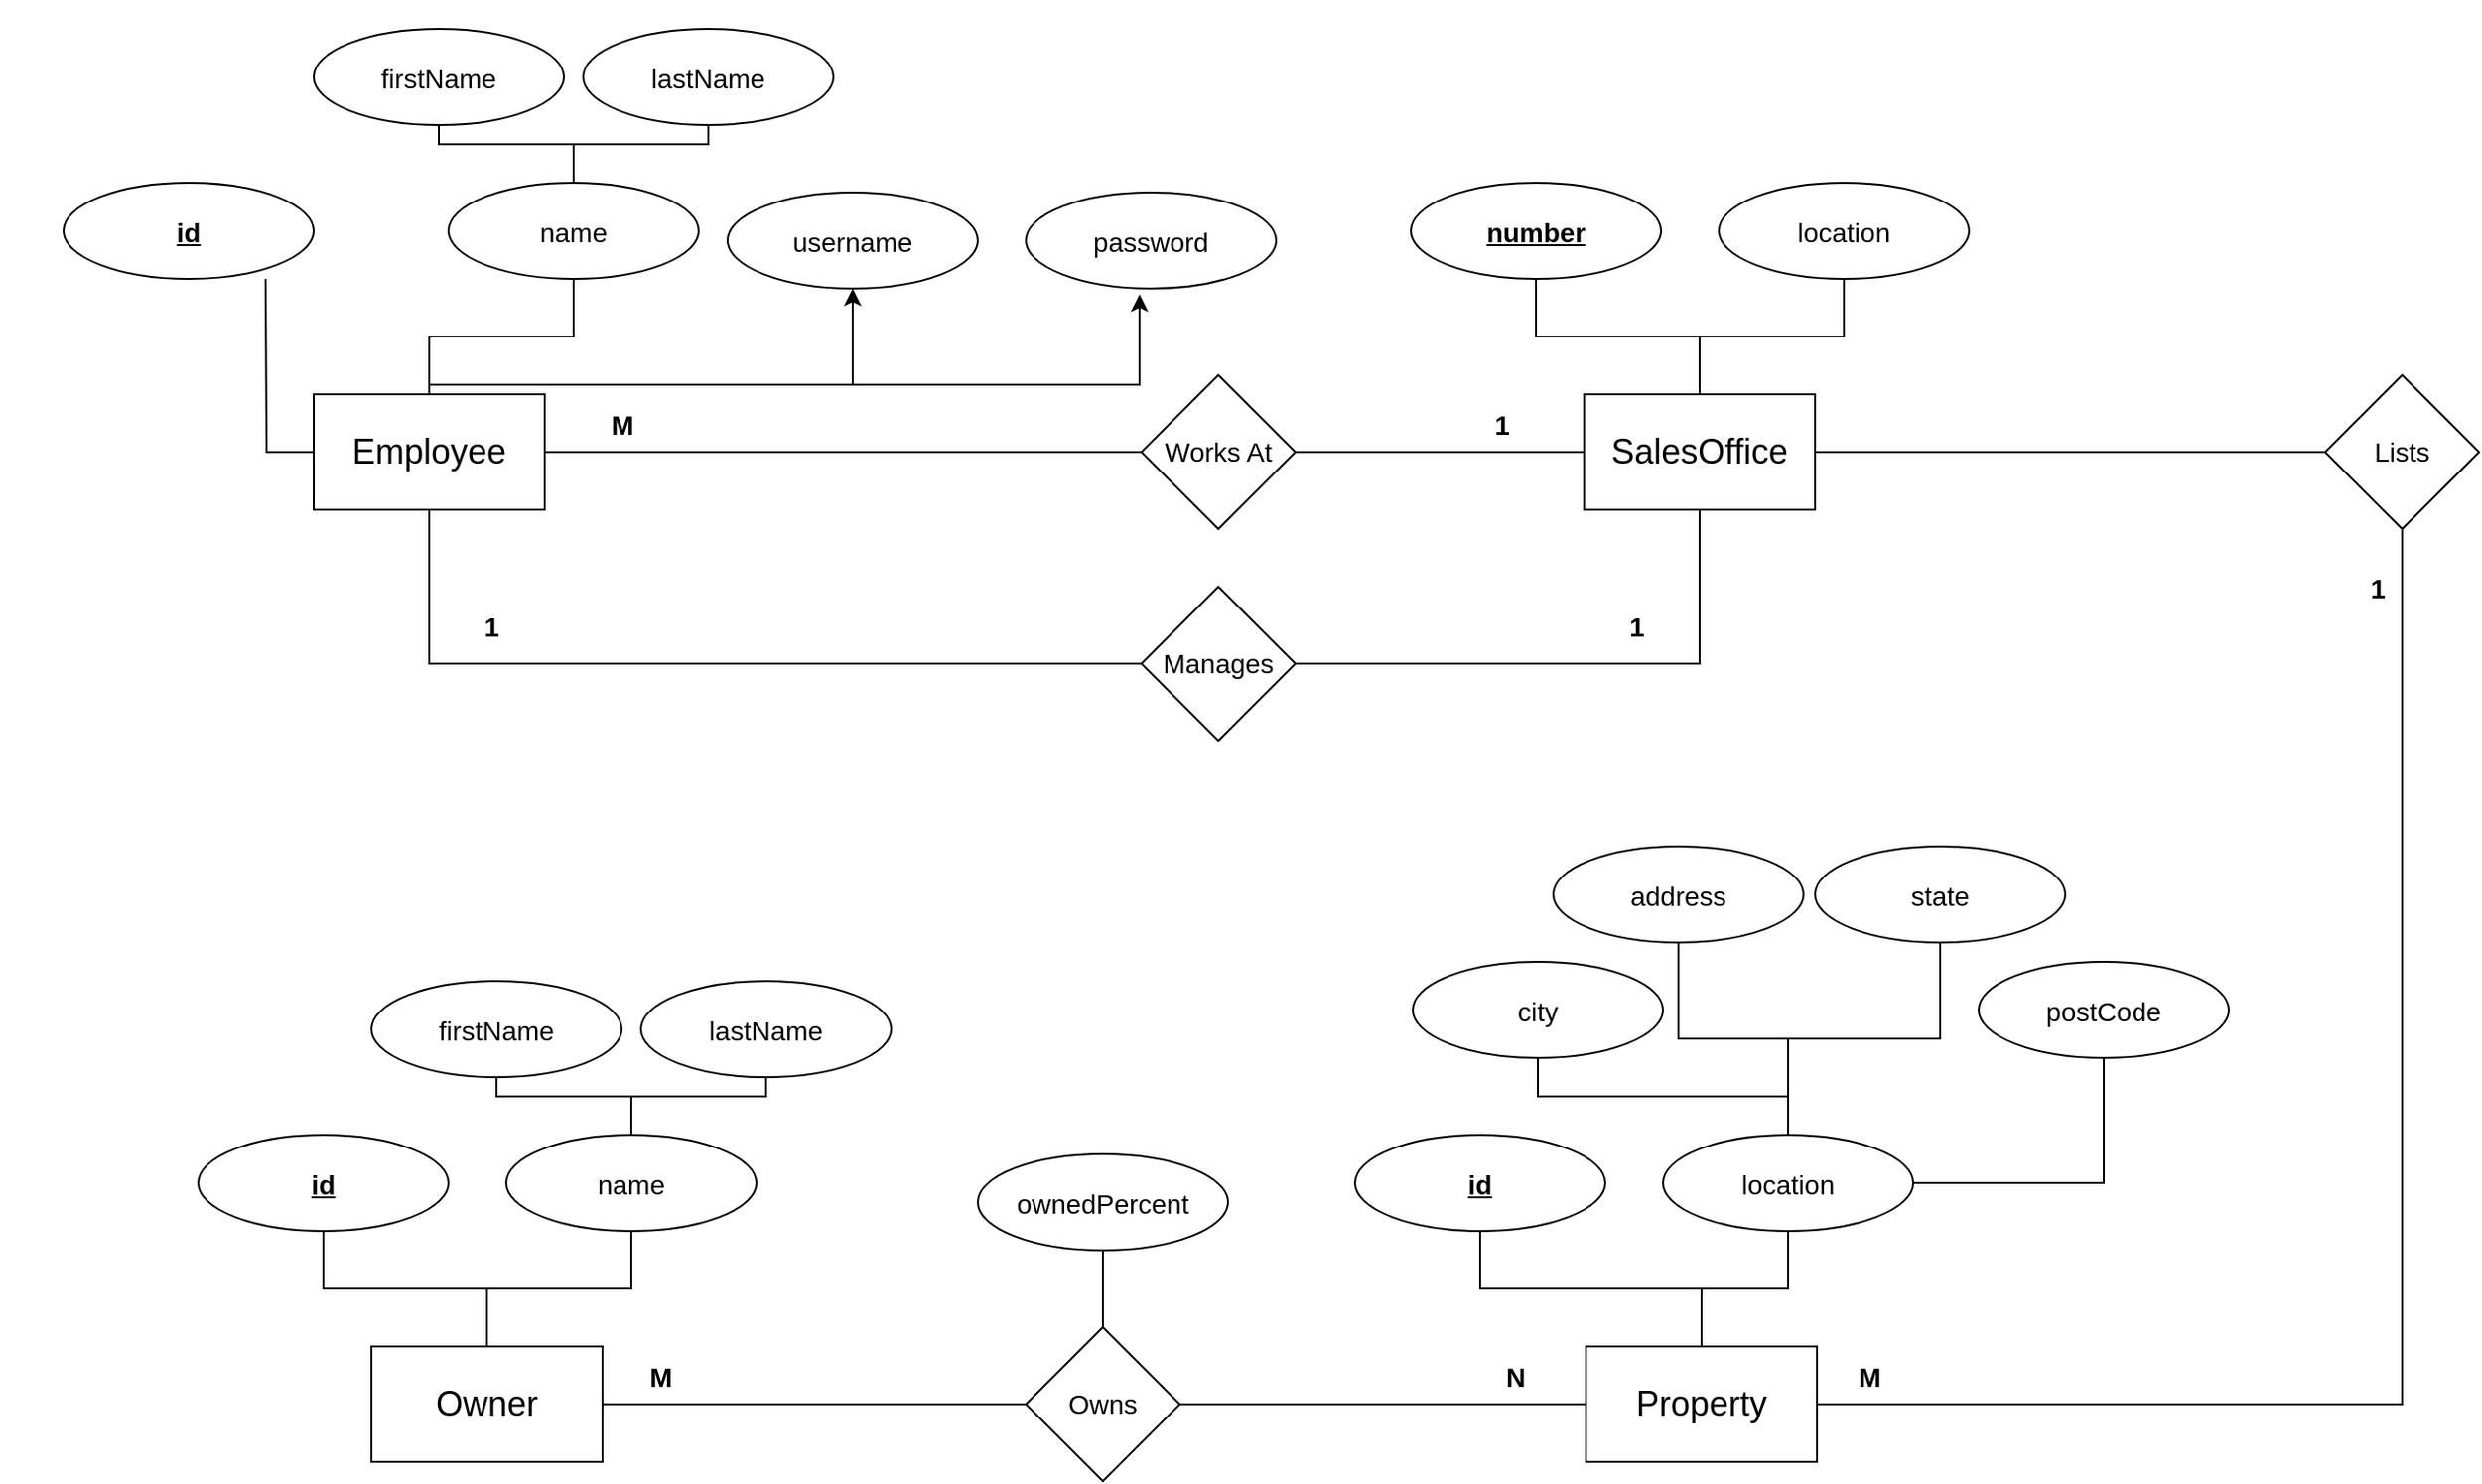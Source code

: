 <mxfile version="20.7.4" type="device" pages="2"><diagram id="XmBwQWCce0YQeB52u-5D" name="Erd"><mxGraphModel dx="1434" dy="768" grid="1" gridSize="10" guides="1" tooltips="1" connect="1" arrows="1" fold="1" page="1" pageScale="1" pageWidth="1400" pageHeight="850" math="0" shadow="0"><root><mxCell id="0"/><mxCell id="1" parent="0"/><mxCell id="RUV7GlXWnIp6dlJIqYUN-41" value="" style="group" parent="1" vertex="1" connectable="0"><mxGeometry x="773" y="460" width="475" height="320" as="geometry"/></mxCell><mxCell id="RUV7GlXWnIp6dlJIqYUN-19" value="&lt;font style=&quot;font-size: 18px;&quot;&gt;Property&lt;/font&gt;" style="rounded=0;whiteSpace=wrap;html=1;" parent="RUV7GlXWnIp6dlJIqYUN-41" vertex="1"><mxGeometry x="91" y="260" width="120" height="60" as="geometry"/></mxCell><mxCell id="RUV7GlXWnIp6dlJIqYUN-20" value="&lt;span style=&quot;font-size: 14px;&quot;&gt;location&lt;/span&gt;" style="ellipse;whiteSpace=wrap;html=1;fontSize=18;" parent="RUV7GlXWnIp6dlJIqYUN-41" vertex="1"><mxGeometry x="131" y="150" width="130" height="50" as="geometry"/></mxCell><mxCell id="RUV7GlXWnIp6dlJIqYUN-18" style="edgeStyle=orthogonalEdgeStyle;rounded=0;orthogonalLoop=1;jettySize=auto;html=1;entryX=0.5;entryY=1;entryDx=0;entryDy=0;strokeColor=default;fontSize=14;endArrow=none;endFill=0;" parent="RUV7GlXWnIp6dlJIqYUN-41" source="RUV7GlXWnIp6dlJIqYUN-19" target="RUV7GlXWnIp6dlJIqYUN-20" edge="1"><mxGeometry relative="1" as="geometry"/></mxCell><mxCell id="RUV7GlXWnIp6dlJIqYUN-21" value="&lt;font style=&quot;font-size: 14px;&quot;&gt;&lt;b&gt;&lt;u&gt;id&lt;/u&gt;&lt;/b&gt;&lt;/font&gt;" style="ellipse;whiteSpace=wrap;html=1;fontSize=18;" parent="RUV7GlXWnIp6dlJIqYUN-41" vertex="1"><mxGeometry x="-29" y="150" width="130" height="50" as="geometry"/></mxCell><mxCell id="RUV7GlXWnIp6dlJIqYUN-17" style="edgeStyle=orthogonalEdgeStyle;rounded=0;orthogonalLoop=1;jettySize=auto;html=1;entryX=0.5;entryY=1;entryDx=0;entryDy=0;fontSize=14;strokeColor=default;endArrow=none;endFill=0;" parent="RUV7GlXWnIp6dlJIqYUN-41" source="RUV7GlXWnIp6dlJIqYUN-19" target="RUV7GlXWnIp6dlJIqYUN-21" edge="1"><mxGeometry relative="1" as="geometry"/></mxCell><mxCell id="RUV7GlXWnIp6dlJIqYUN-22" value="&lt;span style=&quot;font-size: 14px;&quot;&gt;state&lt;/span&gt;" style="ellipse;whiteSpace=wrap;html=1;fontSize=18;" parent="RUV7GlXWnIp6dlJIqYUN-41" vertex="1"><mxGeometry x="210" width="130" height="50" as="geometry"/></mxCell><mxCell id="RUV7GlXWnIp6dlJIqYUN-26" style="edgeStyle=orthogonalEdgeStyle;rounded=0;orthogonalLoop=1;jettySize=auto;html=1;entryX=0.5;entryY=1;entryDx=0;entryDy=0;strokeColor=default;fontSize=14;endArrow=none;endFill=0;" parent="RUV7GlXWnIp6dlJIqYUN-41" source="RUV7GlXWnIp6dlJIqYUN-20" target="RUV7GlXWnIp6dlJIqYUN-22" edge="1"><mxGeometry relative="1" as="geometry"/></mxCell><mxCell id="RUV7GlXWnIp6dlJIqYUN-23" value="&lt;span style=&quot;font-size: 14px;&quot;&gt;city&lt;/span&gt;" style="ellipse;whiteSpace=wrap;html=1;fontSize=18;" parent="RUV7GlXWnIp6dlJIqYUN-41" vertex="1"><mxGeometry x="1" y="60" width="130" height="50" as="geometry"/></mxCell><mxCell id="RUV7GlXWnIp6dlJIqYUN-27" style="edgeStyle=orthogonalEdgeStyle;rounded=0;orthogonalLoop=1;jettySize=auto;html=1;entryX=0.5;entryY=1;entryDx=0;entryDy=0;strokeColor=default;fontSize=14;endArrow=none;endFill=0;" parent="RUV7GlXWnIp6dlJIqYUN-41" source="RUV7GlXWnIp6dlJIqYUN-20" target="RUV7GlXWnIp6dlJIqYUN-23" edge="1"><mxGeometry relative="1" as="geometry"/></mxCell><mxCell id="RUV7GlXWnIp6dlJIqYUN-24" value="&lt;span style=&quot;font-size: 14px;&quot;&gt;address&lt;/span&gt;" style="ellipse;whiteSpace=wrap;html=1;fontSize=18;" parent="RUV7GlXWnIp6dlJIqYUN-41" vertex="1"><mxGeometry x="74" width="130" height="50" as="geometry"/></mxCell><mxCell id="RUV7GlXWnIp6dlJIqYUN-25" style="edgeStyle=orthogonalEdgeStyle;rounded=0;orthogonalLoop=1;jettySize=auto;html=1;entryX=0.5;entryY=1;entryDx=0;entryDy=0;strokeColor=default;fontSize=14;endArrow=none;endFill=0;" parent="RUV7GlXWnIp6dlJIqYUN-41" source="RUV7GlXWnIp6dlJIqYUN-20" target="RUV7GlXWnIp6dlJIqYUN-24" edge="1"><mxGeometry relative="1" as="geometry"/></mxCell><mxCell id="RUV7GlXWnIp6dlJIqYUN-28" value="&lt;span style=&quot;font-size: 14px;&quot;&gt;postCode&lt;/span&gt;" style="ellipse;whiteSpace=wrap;html=1;fontSize=18;" parent="RUV7GlXWnIp6dlJIqYUN-41" vertex="1"><mxGeometry x="295" y="60" width="130" height="50" as="geometry"/></mxCell><mxCell id="RUV7GlXWnIp6dlJIqYUN-31" style="edgeStyle=orthogonalEdgeStyle;rounded=0;orthogonalLoop=1;jettySize=auto;html=1;entryX=0.5;entryY=1;entryDx=0;entryDy=0;strokeColor=default;fontSize=14;endArrow=none;endFill=0;" parent="RUV7GlXWnIp6dlJIqYUN-41" source="RUV7GlXWnIp6dlJIqYUN-20" target="RUV7GlXWnIp6dlJIqYUN-28" edge="1"><mxGeometry relative="1" as="geometry"/></mxCell><mxCell id="RUV7GlXWnIp6dlJIqYUN-74" value="&lt;b&gt;&lt;font style=&quot;font-size: 14px;&quot;&gt;N&lt;/font&gt;&lt;/b&gt;" style="text;html=1;align=center;verticalAlign=middle;resizable=0;points=[];autosize=1;strokeColor=none;fillColor=none;fontSize=16;" parent="RUV7GlXWnIp6dlJIqYUN-41" vertex="1"><mxGeometry x="39" y="260" width="30" height="30" as="geometry"/></mxCell><mxCell id="RUV7GlXWnIp6dlJIqYUN-77" value="&lt;span style=&quot;font-size: 14px;&quot;&gt;&lt;b&gt;M&lt;/b&gt;&lt;/span&gt;" style="text;html=1;align=center;verticalAlign=middle;resizable=0;points=[];autosize=1;strokeColor=none;fillColor=none;fontSize=16;" parent="RUV7GlXWnIp6dlJIqYUN-41" vertex="1"><mxGeometry x="217.5" y="260" width="40" height="30" as="geometry"/></mxCell><mxCell id="RUV7GlXWnIp6dlJIqYUN-42" value="" style="group" parent="1" vertex="1" connectable="0"><mxGeometry x="143" y="530" width="360" height="250" as="geometry"/></mxCell><mxCell id="RUV7GlXWnIp6dlJIqYUN-34" value="&lt;font style=&quot;font-size: 18px;&quot;&gt;Owner&lt;/font&gt;" style="rounded=0;whiteSpace=wrap;html=1;" parent="RUV7GlXWnIp6dlJIqYUN-42" vertex="1"><mxGeometry x="90" y="190" width="120" height="60" as="geometry"/></mxCell><mxCell id="RUV7GlXWnIp6dlJIqYUN-37" value="&lt;span style=&quot;font-size: 14px;&quot;&gt;name&lt;/span&gt;" style="ellipse;whiteSpace=wrap;html=1;fontSize=18;" parent="RUV7GlXWnIp6dlJIqYUN-42" vertex="1"><mxGeometry x="160" y="80" width="130" height="50" as="geometry"/></mxCell><mxCell id="RUV7GlXWnIp6dlJIqYUN-33" style="edgeStyle=orthogonalEdgeStyle;rounded=0;orthogonalLoop=1;jettySize=auto;html=1;entryX=0.5;entryY=1;entryDx=0;entryDy=0;strokeColor=default;fontSize=14;endArrow=none;endFill=0;" parent="RUV7GlXWnIp6dlJIqYUN-42" source="RUV7GlXWnIp6dlJIqYUN-34" target="RUV7GlXWnIp6dlJIqYUN-37" edge="1"><mxGeometry relative="1" as="geometry"/></mxCell><mxCell id="RUV7GlXWnIp6dlJIqYUN-38" value="&lt;span style=&quot;font-size: 14px;&quot;&gt;&lt;b&gt;&lt;u&gt;id&lt;/u&gt;&lt;/b&gt;&lt;/span&gt;" style="ellipse;whiteSpace=wrap;html=1;fontSize=18;" parent="RUV7GlXWnIp6dlJIqYUN-42" vertex="1"><mxGeometry y="80" width="130" height="50" as="geometry"/></mxCell><mxCell id="RUV7GlXWnIp6dlJIqYUN-32" style="edgeStyle=orthogonalEdgeStyle;rounded=0;orthogonalLoop=1;jettySize=auto;html=1;entryX=0.5;entryY=1;entryDx=0;entryDy=0;fontSize=14;strokeColor=default;endArrow=none;endFill=0;" parent="RUV7GlXWnIp6dlJIqYUN-42" source="RUV7GlXWnIp6dlJIqYUN-34" target="RUV7GlXWnIp6dlJIqYUN-38" edge="1"><mxGeometry relative="1" as="geometry"/></mxCell><mxCell id="RUV7GlXWnIp6dlJIqYUN-39" value="&lt;span style=&quot;font-size: 14px;&quot;&gt;lastName&lt;/span&gt;" style="ellipse;whiteSpace=wrap;html=1;fontSize=18;" parent="RUV7GlXWnIp6dlJIqYUN-42" vertex="1"><mxGeometry x="230" width="130" height="50" as="geometry"/></mxCell><mxCell id="RUV7GlXWnIp6dlJIqYUN-35" style="edgeStyle=orthogonalEdgeStyle;rounded=0;orthogonalLoop=1;jettySize=auto;html=1;entryX=0.5;entryY=1;entryDx=0;entryDy=0;strokeColor=default;fontSize=14;endArrow=none;endFill=0;" parent="RUV7GlXWnIp6dlJIqYUN-42" source="RUV7GlXWnIp6dlJIqYUN-37" target="RUV7GlXWnIp6dlJIqYUN-39" edge="1"><mxGeometry relative="1" as="geometry"/></mxCell><mxCell id="RUV7GlXWnIp6dlJIqYUN-40" value="&lt;span style=&quot;font-size: 14px;&quot;&gt;firstName&lt;/span&gt;" style="ellipse;whiteSpace=wrap;html=1;fontSize=18;" parent="RUV7GlXWnIp6dlJIqYUN-42" vertex="1"><mxGeometry x="90" width="130" height="50" as="geometry"/></mxCell><mxCell id="RUV7GlXWnIp6dlJIqYUN-36" style="edgeStyle=orthogonalEdgeStyle;rounded=0;orthogonalLoop=1;jettySize=auto;html=1;entryX=0.5;entryY=1;entryDx=0;entryDy=0;strokeColor=default;fontSize=14;endArrow=none;endFill=0;" parent="RUV7GlXWnIp6dlJIqYUN-42" source="RUV7GlXWnIp6dlJIqYUN-37" target="RUV7GlXWnIp6dlJIqYUN-40" edge="1"><mxGeometry relative="1" as="geometry"/></mxCell><mxCell id="RUV7GlXWnIp6dlJIqYUN-73" value="&lt;b&gt;&lt;font style=&quot;font-size: 14px;&quot;&gt;M&lt;/font&gt;&lt;/b&gt;" style="text;html=1;align=center;verticalAlign=middle;resizable=0;points=[];autosize=1;strokeColor=none;fillColor=none;fontSize=16;" parent="RUV7GlXWnIp6dlJIqYUN-42" vertex="1"><mxGeometry x="220" y="190" width="40" height="30" as="geometry"/></mxCell><mxCell id="RUV7GlXWnIp6dlJIqYUN-43" value="" style="group" parent="1" vertex="1" connectable="0"><mxGeometry x="40" y="20" width="360" height="250" as="geometry"/></mxCell><mxCell id="RUV7GlXWnIp6dlJIqYUN-10" value="&lt;font style=&quot;font-size: 18px;&quot;&gt;Employee&lt;/font&gt;" style="rounded=0;whiteSpace=wrap;html=1;" parent="RUV7GlXWnIp6dlJIqYUN-43" vertex="1"><mxGeometry x="163" y="205" width="120" height="60" as="geometry"/></mxCell><mxCell id="RUV7GlXWnIp6dlJIqYUN-11" value="&lt;span style=&quot;font-size: 14px;&quot;&gt;name&lt;/span&gt;" style="ellipse;whiteSpace=wrap;html=1;fontSize=18;" parent="RUV7GlXWnIp6dlJIqYUN-43" vertex="1"><mxGeometry x="233" y="95" width="130" height="50" as="geometry"/></mxCell><mxCell id="RUV7GlXWnIp6dlJIqYUN-9" style="edgeStyle=orthogonalEdgeStyle;rounded=0;orthogonalLoop=1;jettySize=auto;html=1;entryX=0.5;entryY=1;entryDx=0;entryDy=0;strokeColor=default;fontSize=14;endArrow=none;endFill=0;" parent="RUV7GlXWnIp6dlJIqYUN-43" source="RUV7GlXWnIp6dlJIqYUN-10" target="RUV7GlXWnIp6dlJIqYUN-11" edge="1"><mxGeometry relative="1" as="geometry"/></mxCell><mxCell id="RUV7GlXWnIp6dlJIqYUN-12" value="&lt;span style=&quot;font-size: 14px;&quot;&gt;&lt;b&gt;&lt;u&gt;id&lt;/u&gt;&lt;/b&gt;&lt;/span&gt;" style="ellipse;whiteSpace=wrap;html=1;fontSize=18;" parent="RUV7GlXWnIp6dlJIqYUN-43" vertex="1"><mxGeometry x="33" y="95" width="130" height="50" as="geometry"/></mxCell><mxCell id="RUV7GlXWnIp6dlJIqYUN-8" style="edgeStyle=orthogonalEdgeStyle;rounded=0;orthogonalLoop=1;jettySize=auto;html=1;entryX=0.5;entryY=1;entryDx=0;entryDy=0;fontSize=14;strokeColor=default;endArrow=none;endFill=0;" parent="RUV7GlXWnIp6dlJIqYUN-43" source="RUV7GlXWnIp6dlJIqYUN-10" edge="1"><mxGeometry relative="1" as="geometry"><mxPoint x="138" y="145" as="targetPoint"/></mxGeometry></mxCell><mxCell id="RUV7GlXWnIp6dlJIqYUN-13" value="&lt;span style=&quot;font-size: 14px;&quot;&gt;lastName&lt;/span&gt;" style="ellipse;whiteSpace=wrap;html=1;fontSize=18;" parent="RUV7GlXWnIp6dlJIqYUN-43" vertex="1"><mxGeometry x="303" y="15" width="130" height="50" as="geometry"/></mxCell><mxCell id="RUV7GlXWnIp6dlJIqYUN-15" style="edgeStyle=orthogonalEdgeStyle;rounded=0;orthogonalLoop=1;jettySize=auto;html=1;entryX=0.5;entryY=1;entryDx=0;entryDy=0;strokeColor=default;fontSize=14;endArrow=none;endFill=0;" parent="RUV7GlXWnIp6dlJIqYUN-43" source="RUV7GlXWnIp6dlJIqYUN-11" target="RUV7GlXWnIp6dlJIqYUN-13" edge="1"><mxGeometry relative="1" as="geometry"/></mxCell><mxCell id="RUV7GlXWnIp6dlJIqYUN-14" value="&lt;span style=&quot;font-size: 14px;&quot;&gt;firstName&lt;/span&gt;" style="ellipse;whiteSpace=wrap;html=1;fontSize=18;" parent="RUV7GlXWnIp6dlJIqYUN-43" vertex="1"><mxGeometry x="163" y="15" width="130" height="50" as="geometry"/></mxCell><mxCell id="RUV7GlXWnIp6dlJIqYUN-16" style="edgeStyle=orthogonalEdgeStyle;rounded=0;orthogonalLoop=1;jettySize=auto;html=1;entryX=0.5;entryY=1;entryDx=0;entryDy=0;strokeColor=default;fontSize=14;endArrow=none;endFill=0;" parent="RUV7GlXWnIp6dlJIqYUN-43" source="RUV7GlXWnIp6dlJIqYUN-11" target="RUV7GlXWnIp6dlJIqYUN-14" edge="1"><mxGeometry relative="1" as="geometry"/></mxCell><mxCell id="RUV7GlXWnIp6dlJIqYUN-69" value="&lt;b&gt;&lt;font style=&quot;font-size: 14px;&quot;&gt;M&lt;/font&gt;&lt;/b&gt;" style="text;html=1;align=center;verticalAlign=middle;resizable=0;points=[];autosize=1;strokeColor=none;fillColor=none;fontSize=16;" parent="RUV7GlXWnIp6dlJIqYUN-43" vertex="1"><mxGeometry x="303" y="205" width="40" height="30" as="geometry"/></mxCell><mxCell id="RUV7GlXWnIp6dlJIqYUN-44" value="" style="group" parent="1" vertex="1" connectable="0"><mxGeometry x="773" y="115" width="290" height="170" as="geometry"/></mxCell><mxCell id="RUV7GlXWnIp6dlJIqYUN-2" value="&lt;font style=&quot;font-size: 18px;&quot;&gt;SalesOffice&lt;/font&gt;" style="rounded=0;whiteSpace=wrap;html=1;" parent="RUV7GlXWnIp6dlJIqYUN-44" vertex="1"><mxGeometry x="90" y="110" width="120" height="60" as="geometry"/></mxCell><mxCell id="RUV7GlXWnIp6dlJIqYUN-3" value="&lt;span style=&quot;font-size: 14px;&quot;&gt;location&lt;/span&gt;" style="ellipse;whiteSpace=wrap;html=1;fontSize=18;" parent="RUV7GlXWnIp6dlJIqYUN-44" vertex="1"><mxGeometry x="160" width="130" height="50" as="geometry"/></mxCell><mxCell id="RUV7GlXWnIp6dlJIqYUN-7" style="edgeStyle=orthogonalEdgeStyle;rounded=0;orthogonalLoop=1;jettySize=auto;html=1;entryX=0.5;entryY=1;entryDx=0;entryDy=0;strokeColor=default;fontSize=14;endArrow=none;endFill=0;" parent="RUV7GlXWnIp6dlJIqYUN-44" source="RUV7GlXWnIp6dlJIqYUN-2" target="RUV7GlXWnIp6dlJIqYUN-3" edge="1"><mxGeometry relative="1" as="geometry"/></mxCell><mxCell id="RUV7GlXWnIp6dlJIqYUN-4" value="&lt;font style=&quot;font-size: 14px;&quot;&gt;&lt;b&gt;&lt;u&gt;number&lt;/u&gt;&lt;/b&gt;&lt;/font&gt;" style="ellipse;whiteSpace=wrap;html=1;fontSize=18;" parent="RUV7GlXWnIp6dlJIqYUN-44" vertex="1"><mxGeometry width="130" height="50" as="geometry"/></mxCell><mxCell id="RUV7GlXWnIp6dlJIqYUN-6" style="edgeStyle=orthogonalEdgeStyle;rounded=0;orthogonalLoop=1;jettySize=auto;html=1;entryX=0.5;entryY=1;entryDx=0;entryDy=0;fontSize=14;strokeColor=default;endArrow=none;endFill=0;" parent="RUV7GlXWnIp6dlJIqYUN-44" source="RUV7GlXWnIp6dlJIqYUN-2" target="RUV7GlXWnIp6dlJIqYUN-4" edge="1"><mxGeometry relative="1" as="geometry"/></mxCell><mxCell id="RUV7GlXWnIp6dlJIqYUN-70" value="&lt;b&gt;&lt;font style=&quot;font-size: 14px;&quot;&gt;1&lt;/font&gt;&lt;/b&gt;" style="text;html=1;align=center;verticalAlign=middle;resizable=0;points=[];autosize=1;strokeColor=none;fillColor=none;fontSize=16;" parent="RUV7GlXWnIp6dlJIqYUN-44" vertex="1"><mxGeometry x="32" y="110" width="30" height="30" as="geometry"/></mxCell><mxCell id="RUV7GlXWnIp6dlJIqYUN-47" style="edgeStyle=orthogonalEdgeStyle;rounded=0;orthogonalLoop=1;jettySize=auto;html=1;strokeColor=default;fontSize=14;endArrow=none;endFill=0;" parent="1" source="RUV7GlXWnIp6dlJIqYUN-46" target="RUV7GlXWnIp6dlJIqYUN-10" edge="1"><mxGeometry relative="1" as="geometry"/></mxCell><mxCell id="RUV7GlXWnIp6dlJIqYUN-49" style="edgeStyle=orthogonalEdgeStyle;rounded=0;orthogonalLoop=1;jettySize=auto;html=1;entryX=0;entryY=0.5;entryDx=0;entryDy=0;strokeColor=default;fontSize=14;endArrow=none;endFill=0;" parent="1" source="RUV7GlXWnIp6dlJIqYUN-46" target="RUV7GlXWnIp6dlJIqYUN-2" edge="1"><mxGeometry relative="1" as="geometry"/></mxCell><mxCell id="RUV7GlXWnIp6dlJIqYUN-46" value="Works At" style="rhombus;whiteSpace=wrap;html=1;fontSize=14;" parent="1" vertex="1"><mxGeometry x="633" y="215" width="80" height="80" as="geometry"/></mxCell><mxCell id="RUV7GlXWnIp6dlJIqYUN-51" style="edgeStyle=orthogonalEdgeStyle;rounded=0;orthogonalLoop=1;jettySize=auto;html=1;entryX=0.5;entryY=1;entryDx=0;entryDy=0;strokeColor=default;fontSize=14;endArrow=none;endFill=0;" parent="1" source="RUV7GlXWnIp6dlJIqYUN-50" target="RUV7GlXWnIp6dlJIqYUN-2" edge="1"><mxGeometry relative="1" as="geometry"/></mxCell><mxCell id="RUV7GlXWnIp6dlJIqYUN-52" style="edgeStyle=orthogonalEdgeStyle;rounded=0;orthogonalLoop=1;jettySize=auto;html=1;exitX=0;exitY=0.5;exitDx=0;exitDy=0;entryX=0.5;entryY=1;entryDx=0;entryDy=0;strokeColor=default;fontSize=14;endArrow=none;endFill=0;" parent="1" source="RUV7GlXWnIp6dlJIqYUN-50" target="RUV7GlXWnIp6dlJIqYUN-10" edge="1"><mxGeometry relative="1" as="geometry"/></mxCell><mxCell id="RUV7GlXWnIp6dlJIqYUN-50" value="Manages" style="rhombus;whiteSpace=wrap;html=1;fontSize=14;" parent="1" vertex="1"><mxGeometry x="633" y="325" width="80" height="80" as="geometry"/></mxCell><mxCell id="RUV7GlXWnIp6dlJIqYUN-54" style="edgeStyle=orthogonalEdgeStyle;rounded=0;orthogonalLoop=1;jettySize=auto;html=1;entryX=1;entryY=0.5;entryDx=0;entryDy=0;strokeColor=default;fontSize=14;endArrow=none;endFill=0;" parent="1" source="RUV7GlXWnIp6dlJIqYUN-53" target="RUV7GlXWnIp6dlJIqYUN-34" edge="1"><mxGeometry relative="1" as="geometry"/></mxCell><mxCell id="RUV7GlXWnIp6dlJIqYUN-55" style="edgeStyle=orthogonalEdgeStyle;rounded=0;orthogonalLoop=1;jettySize=auto;html=1;strokeColor=default;fontSize=14;endArrow=none;endFill=0;" parent="1" source="RUV7GlXWnIp6dlJIqYUN-53" target="RUV7GlXWnIp6dlJIqYUN-19" edge="1"><mxGeometry relative="1" as="geometry"/></mxCell><mxCell id="RUV7GlXWnIp6dlJIqYUN-57" style="edgeStyle=orthogonalEdgeStyle;rounded=0;orthogonalLoop=1;jettySize=auto;html=1;entryX=0.5;entryY=1;entryDx=0;entryDy=0;strokeColor=default;fontSize=14;endArrow=none;endFill=0;" parent="1" source="RUV7GlXWnIp6dlJIqYUN-53" target="RUV7GlXWnIp6dlJIqYUN-56" edge="1"><mxGeometry relative="1" as="geometry"/></mxCell><mxCell id="RUV7GlXWnIp6dlJIqYUN-53" value="Owns" style="rhombus;whiteSpace=wrap;html=1;fontSize=14;" parent="1" vertex="1"><mxGeometry x="573" y="710" width="80" height="80" as="geometry"/></mxCell><mxCell id="RUV7GlXWnIp6dlJIqYUN-56" value="&lt;span style=&quot;font-size: 14px;&quot;&gt;ownedPercent&lt;/span&gt;" style="ellipse;whiteSpace=wrap;html=1;fontSize=18;" parent="1" vertex="1"><mxGeometry x="548" y="620" width="130" height="50" as="geometry"/></mxCell><mxCell id="RUV7GlXWnIp6dlJIqYUN-59" style="edgeStyle=orthogonalEdgeStyle;rounded=0;orthogonalLoop=1;jettySize=auto;html=1;strokeColor=default;fontSize=14;endArrow=none;endFill=0;" parent="1" source="RUV7GlXWnIp6dlJIqYUN-58" target="RUV7GlXWnIp6dlJIqYUN-2" edge="1"><mxGeometry relative="1" as="geometry"/></mxCell><mxCell id="RUV7GlXWnIp6dlJIqYUN-68" style="edgeStyle=orthogonalEdgeStyle;rounded=0;orthogonalLoop=1;jettySize=auto;html=1;entryX=1;entryY=0.5;entryDx=0;entryDy=0;strokeColor=default;fontSize=14;endArrow=none;endFill=0;" parent="1" source="RUV7GlXWnIp6dlJIqYUN-58" target="RUV7GlXWnIp6dlJIqYUN-19" edge="1"><mxGeometry relative="1" as="geometry"><Array as="points"><mxPoint x="1288" y="750"/></Array></mxGeometry></mxCell><mxCell id="RUV7GlXWnIp6dlJIqYUN-58" value="Lists" style="rhombus;whiteSpace=wrap;html=1;fontSize=14;" parent="1" vertex="1"><mxGeometry x="1248" y="215" width="80" height="80" as="geometry"/></mxCell><mxCell id="RUV7GlXWnIp6dlJIqYUN-71" value="&lt;b&gt;&lt;font style=&quot;font-size: 14px;&quot;&gt;1&lt;/font&gt;&lt;/b&gt;" style="text;html=1;align=center;verticalAlign=middle;resizable=0;points=[];autosize=1;strokeColor=none;fillColor=none;fontSize=16;" parent="1" vertex="1"><mxGeometry x="280" y="330" width="30" height="30" as="geometry"/></mxCell><mxCell id="RUV7GlXWnIp6dlJIqYUN-72" value="&lt;b&gt;&lt;font style=&quot;font-size: 14px;&quot;&gt;1&lt;/font&gt;&lt;/b&gt;" style="text;html=1;align=center;verticalAlign=middle;resizable=0;points=[];autosize=1;strokeColor=none;fillColor=none;fontSize=16;" parent="1" vertex="1"><mxGeometry x="875" y="330" width="30" height="30" as="geometry"/></mxCell><mxCell id="RUV7GlXWnIp6dlJIqYUN-76" value="&lt;b&gt;&lt;font style=&quot;font-size: 14px;&quot;&gt;1&lt;/font&gt;&lt;/b&gt;" style="text;html=1;align=center;verticalAlign=middle;resizable=0;points=[];autosize=1;strokeColor=none;fillColor=none;fontSize=16;" parent="1" vertex="1"><mxGeometry x="1260" y="310" width="30" height="30" as="geometry"/></mxCell><mxCell id="q7dp_vs2rnm94ySRAMUE-1" value="&lt;span style=&quot;font-size: 14px;&quot;&gt;username&lt;/span&gt;" style="ellipse;whiteSpace=wrap;html=1;fontSize=18;" parent="1" vertex="1"><mxGeometry x="418" y="120" width="130" height="50" as="geometry"/></mxCell><mxCell id="q7dp_vs2rnm94ySRAMUE-2" style="edgeStyle=orthogonalEdgeStyle;rounded=0;orthogonalLoop=1;jettySize=auto;html=1;entryX=0.5;entryY=1;entryDx=0;entryDy=0;" parent="1" source="RUV7GlXWnIp6dlJIqYUN-10" target="q7dp_vs2rnm94ySRAMUE-1" edge="1"><mxGeometry relative="1" as="geometry"><Array as="points"><mxPoint x="263" y="220"/><mxPoint x="483" y="220"/></Array></mxGeometry></mxCell><mxCell id="iCmVcIme98kVCfloCWTF-1" value="&lt;span style=&quot;font-size: 14px;&quot;&gt;password&lt;/span&gt;" style="ellipse;whiteSpace=wrap;html=1;fontSize=18;" parent="1" vertex="1"><mxGeometry x="573" y="120" width="130" height="50" as="geometry"/></mxCell><mxCell id="iCmVcIme98kVCfloCWTF-2" style="edgeStyle=orthogonalEdgeStyle;rounded=0;orthogonalLoop=1;jettySize=auto;html=1;entryX=0.454;entryY=1.06;entryDx=0;entryDy=0;entryPerimeter=0;" parent="1" source="RUV7GlXWnIp6dlJIqYUN-10" target="iCmVcIme98kVCfloCWTF-1" edge="1"><mxGeometry relative="1" as="geometry"><Array as="points"><mxPoint x="263" y="220"/><mxPoint x="632" y="220"/></Array></mxGeometry></mxCell></root></mxGraphModel></diagram><diagram id="Qratt7JG0O0W-08Fhyqc" name="Referential Constraints Schema"><mxGraphModel dx="1434" dy="768" grid="1" gridSize="10" guides="1" tooltips="1" connect="1" arrows="1" fold="1" page="1" pageScale="1" pageWidth="1400" pageHeight="850" math="0" shadow="0"><root><mxCell id="0"/><mxCell id="1" parent="0"/><mxCell id="J95B3WsH-p6ym_S_2Ktc-1" value="" style="shape=table;html=1;whiteSpace=wrap;startSize=0;container=1;collapsible=0;childLayout=tableLayout;" parent="1" vertex="1"><mxGeometry x="496" y="153" width="739" height="45" as="geometry"/></mxCell><mxCell id="J95B3WsH-p6ym_S_2Ktc-2" value="" style="shape=tableRow;horizontal=0;startSize=0;swimlaneHead=0;swimlaneBody=0;top=0;left=0;bottom=0;right=0;collapsible=0;dropTarget=0;fillColor=none;points=[[0,0.5],[1,0.5]];portConstraint=eastwest;" parent="J95B3WsH-p6ym_S_2Ktc-1" vertex="1"><mxGeometry width="739" height="45" as="geometry"/></mxCell><mxCell id="J95B3WsH-p6ym_S_2Ktc-3" value="&lt;font style=&quot;font-size: 18px;&quot;&gt;&lt;b&gt;&lt;u&gt;id&lt;/u&gt;&lt;/b&gt;&lt;/font&gt;" style="shape=partialRectangle;html=1;whiteSpace=wrap;connectable=0;fillColor=none;top=0;left=0;bottom=0;right=0;overflow=hidden;" parent="J95B3WsH-p6ym_S_2Ktc-2" vertex="1"><mxGeometry width="123" height="45" as="geometry"><mxRectangle width="123" height="45" as="alternateBounds"/></mxGeometry></mxCell><mxCell id="J95B3WsH-p6ym_S_2Ktc-4" value="&lt;font style=&quot;font-size: 18px;&quot;&gt;firstName&lt;/font&gt;" style="shape=partialRectangle;html=1;whiteSpace=wrap;connectable=0;fillColor=none;top=0;left=0;bottom=0;right=0;overflow=hidden;" parent="J95B3WsH-p6ym_S_2Ktc-2" vertex="1"><mxGeometry x="123" width="124" height="45" as="geometry"><mxRectangle width="124" height="45" as="alternateBounds"/></mxGeometry></mxCell><mxCell id="J95B3WsH-p6ym_S_2Ktc-5" value="&lt;font style=&quot;font-size: 18px;&quot;&gt;lastName&lt;/font&gt;" style="shape=partialRectangle;html=1;whiteSpace=wrap;connectable=0;fillColor=none;top=0;left=0;bottom=0;right=0;overflow=hidden;" parent="J95B3WsH-p6ym_S_2Ktc-2" vertex="1"><mxGeometry x="247" width="123" height="45" as="geometry"><mxRectangle width="123" height="45" as="alternateBounds"/></mxGeometry></mxCell><mxCell id="J95B3WsH-p6ym_S_2Ktc-6" value="&lt;font style=&quot;font-size: 18px;&quot;&gt;username&lt;/font&gt;" style="shape=partialRectangle;html=1;whiteSpace=wrap;connectable=0;fillColor=none;top=0;left=0;bottom=0;right=0;overflow=hidden;" parent="J95B3WsH-p6ym_S_2Ktc-2" vertex="1"><mxGeometry x="370" width="123" height="45" as="geometry"><mxRectangle width="123" height="45" as="alternateBounds"/></mxGeometry></mxCell><mxCell id="EZDqFPJ-N4LMQuj90nA6-1" value="&lt;font style=&quot;font-size: 18px;&quot;&gt;password&lt;/font&gt;" style="shape=partialRectangle;html=1;whiteSpace=wrap;connectable=0;fillColor=none;top=0;left=0;bottom=0;right=0;overflow=hidden;" parent="J95B3WsH-p6ym_S_2Ktc-2" vertex="1"><mxGeometry x="493" width="123" height="45" as="geometry"><mxRectangle width="123" height="45" as="alternateBounds"/></mxGeometry></mxCell><mxCell id="EZDqFPJ-N4LMQuj90nA6-2" value="&lt;font style=&quot;font-size: 18px;&quot;&gt;officeNumber&lt;/font&gt;" style="shape=partialRectangle;html=1;whiteSpace=wrap;connectable=0;fillColor=none;top=0;left=0;bottom=0;right=0;overflow=hidden;" parent="J95B3WsH-p6ym_S_2Ktc-2" vertex="1"><mxGeometry x="616" width="123" height="45" as="geometry"><mxRectangle width="123" height="45" as="alternateBounds"/></mxGeometry></mxCell><mxCell id="J95B3WsH-p6ym_S_2Ktc-7" value="" style="shape=table;html=1;whiteSpace=wrap;startSize=0;container=1;collapsible=0;childLayout=tableLayout;" parent="1" vertex="1"><mxGeometry x="496" y="272" width="371" height="44" as="geometry"/></mxCell><mxCell id="J95B3WsH-p6ym_S_2Ktc-8" value="" style="shape=tableRow;horizontal=0;startSize=0;swimlaneHead=0;swimlaneBody=0;top=0;left=0;bottom=0;right=0;collapsible=0;dropTarget=0;fillColor=none;points=[[0,0.5],[1,0.5]];portConstraint=eastwest;" parent="J95B3WsH-p6ym_S_2Ktc-7" vertex="1"><mxGeometry width="371" height="44" as="geometry"/></mxCell><mxCell id="J95B3WsH-p6ym_S_2Ktc-9" value="&lt;font style=&quot;font-size: 18px;&quot;&gt;&lt;b&gt;&lt;u&gt;number&lt;/u&gt;&lt;/b&gt;&lt;/font&gt;" style="shape=partialRectangle;html=1;whiteSpace=wrap;connectable=0;fillColor=none;top=0;left=0;bottom=0;right=0;overflow=hidden;" parent="J95B3WsH-p6ym_S_2Ktc-8" vertex="1"><mxGeometry width="123" height="44" as="geometry"><mxRectangle width="123" height="44" as="alternateBounds"/></mxGeometry></mxCell><mxCell id="J95B3WsH-p6ym_S_2Ktc-10" value="&lt;font style=&quot;font-size: 18px;&quot;&gt;location&lt;/font&gt;" style="shape=partialRectangle;html=1;whiteSpace=wrap;connectable=0;fillColor=none;top=0;left=0;bottom=0;right=0;overflow=hidden;" parent="J95B3WsH-p6ym_S_2Ktc-8" vertex="1"><mxGeometry x="123" width="124" height="44" as="geometry"><mxRectangle width="124" height="44" as="alternateBounds"/></mxGeometry></mxCell><mxCell id="J95B3WsH-p6ym_S_2Ktc-11" value="&lt;font style=&quot;font-size: 18px;&quot;&gt;managerId&lt;/font&gt;" style="shape=partialRectangle;html=1;whiteSpace=wrap;connectable=0;fillColor=none;top=0;left=0;bottom=0;right=0;overflow=hidden;" parent="J95B3WsH-p6ym_S_2Ktc-8" vertex="1"><mxGeometry x="247" width="124" height="44" as="geometry"><mxRectangle width="124" height="44" as="alternateBounds"/></mxGeometry></mxCell><mxCell id="J95B3WsH-p6ym_S_2Ktc-12" value="" style="shape=table;html=1;whiteSpace=wrap;startSize=0;container=1;collapsible=0;childLayout=tableLayout;" parent="1" vertex="1"><mxGeometry x="496" y="397" width="370" height="45" as="geometry"/></mxCell><mxCell id="J95B3WsH-p6ym_S_2Ktc-13" value="" style="shape=tableRow;horizontal=0;startSize=0;swimlaneHead=0;swimlaneBody=0;top=0;left=0;bottom=0;right=0;collapsible=0;dropTarget=0;fillColor=none;points=[[0,0.5],[1,0.5]];portConstraint=eastwest;" parent="J95B3WsH-p6ym_S_2Ktc-12" vertex="1"><mxGeometry width="370" height="45" as="geometry"/></mxCell><mxCell id="J95B3WsH-p6ym_S_2Ktc-14" value="&lt;font style=&quot;font-size: 18px;&quot;&gt;&lt;b&gt;&lt;u&gt;id&lt;/u&gt;&lt;/b&gt;&lt;/font&gt;" style="shape=partialRectangle;html=1;whiteSpace=wrap;connectable=0;fillColor=none;top=0;left=0;bottom=0;right=0;overflow=hidden;" parent="J95B3WsH-p6ym_S_2Ktc-13" vertex="1"><mxGeometry width="123" height="45" as="geometry"><mxRectangle width="123" height="45" as="alternateBounds"/></mxGeometry></mxCell><mxCell id="J95B3WsH-p6ym_S_2Ktc-15" value="&lt;font style=&quot;font-size: 18px;&quot;&gt;firstName&lt;/font&gt;" style="shape=partialRectangle;html=1;whiteSpace=wrap;connectable=0;fillColor=none;top=0;left=0;bottom=0;right=0;overflow=hidden;" parent="J95B3WsH-p6ym_S_2Ktc-13" vertex="1"><mxGeometry x="123" width="124" height="45" as="geometry"><mxRectangle width="124" height="45" as="alternateBounds"/></mxGeometry></mxCell><mxCell id="J95B3WsH-p6ym_S_2Ktc-16" value="&lt;font style=&quot;font-size: 18px;&quot;&gt;lastName&lt;/font&gt;" style="shape=partialRectangle;html=1;whiteSpace=wrap;connectable=0;fillColor=none;top=0;left=0;bottom=0;right=0;overflow=hidden;" parent="J95B3WsH-p6ym_S_2Ktc-13" vertex="1"><mxGeometry x="247" width="123" height="45" as="geometry"><mxRectangle width="123" height="45" as="alternateBounds"/></mxGeometry></mxCell><mxCell id="J95B3WsH-p6ym_S_2Ktc-17" style="edgeStyle=orthogonalEdgeStyle;rounded=0;orthogonalLoop=1;jettySize=auto;html=1;entryX=0;entryY=0.5;entryDx=0;entryDy=0;fontSize=18;exitX=0.925;exitY=-0.003;exitDx=0;exitDy=0;exitPerimeter=0;" parent="1" source="J95B3WsH-p6ym_S_2Ktc-19" target="J95B3WsH-p6ym_S_2Ktc-8" edge="1"><mxGeometry relative="1" as="geometry"><Array as="points"><mxPoint x="1177" y="470"/><mxPoint x="473" y="470"/><mxPoint x="473" y="294"/></Array></mxGeometry></mxCell><mxCell id="J95B3WsH-p6ym_S_2Ktc-18" value="" style="shape=table;html=1;whiteSpace=wrap;startSize=0;container=1;collapsible=0;childLayout=tableLayout;" parent="1" vertex="1"><mxGeometry x="493" y="517" width="739" height="47" as="geometry"/></mxCell><mxCell id="J95B3WsH-p6ym_S_2Ktc-19" value="" style="shape=tableRow;horizontal=0;startSize=0;swimlaneHead=0;swimlaneBody=0;top=0;left=0;bottom=0;right=0;collapsible=0;dropTarget=0;fillColor=none;points=[[0,0.5],[1,0.5]];portConstraint=eastwest;" parent="J95B3WsH-p6ym_S_2Ktc-18" vertex="1"><mxGeometry width="739" height="47" as="geometry"/></mxCell><mxCell id="J95B3WsH-p6ym_S_2Ktc-20" value="&lt;font style=&quot;font-size: 18px;&quot;&gt;&lt;b&gt;&lt;u&gt;id&lt;/u&gt;&lt;/b&gt;&lt;/font&gt;" style="shape=partialRectangle;html=1;whiteSpace=wrap;connectable=0;fillColor=none;top=0;left=0;bottom=0;right=0;overflow=hidden;" parent="J95B3WsH-p6ym_S_2Ktc-19" vertex="1"><mxGeometry width="123" height="47" as="geometry"><mxRectangle width="123" height="47" as="alternateBounds"/></mxGeometry></mxCell><mxCell id="J95B3WsH-p6ym_S_2Ktc-21" value="&lt;font style=&quot;font-size: 18px;&quot;&gt;address&lt;/font&gt;" style="shape=partialRectangle;html=1;whiteSpace=wrap;connectable=0;fillColor=none;top=0;left=0;bottom=0;right=0;overflow=hidden;" parent="J95B3WsH-p6ym_S_2Ktc-19" vertex="1"><mxGeometry x="123" width="124" height="47" as="geometry"><mxRectangle width="124" height="47" as="alternateBounds"/></mxGeometry></mxCell><mxCell id="J95B3WsH-p6ym_S_2Ktc-22" value="&lt;font style=&quot;font-size: 18px;&quot;&gt;city&lt;/font&gt;" style="shape=partialRectangle;html=1;whiteSpace=wrap;connectable=0;fillColor=none;top=0;left=0;bottom=0;right=0;overflow=hidden;" parent="J95B3WsH-p6ym_S_2Ktc-19" vertex="1"><mxGeometry x="247" width="123" height="47" as="geometry"><mxRectangle width="123" height="47" as="alternateBounds"/></mxGeometry></mxCell><mxCell id="J95B3WsH-p6ym_S_2Ktc-23" value="&lt;span style=&quot;font-size: 18px;&quot;&gt;state&lt;/span&gt;" style="shape=partialRectangle;html=1;whiteSpace=wrap;connectable=0;fillColor=none;top=0;left=0;bottom=0;right=0;overflow=hidden;" parent="J95B3WsH-p6ym_S_2Ktc-19" vertex="1"><mxGeometry x="370" width="123" height="47" as="geometry"><mxRectangle width="123" height="47" as="alternateBounds"/></mxGeometry></mxCell><mxCell id="J95B3WsH-p6ym_S_2Ktc-24" value="&lt;font style=&quot;font-size: 18px;&quot;&gt;postCode&lt;/font&gt;" style="shape=partialRectangle;html=1;whiteSpace=wrap;connectable=0;fillColor=none;top=0;left=0;bottom=0;right=0;overflow=hidden;" parent="J95B3WsH-p6ym_S_2Ktc-19" vertex="1"><mxGeometry x="493" width="123" height="47" as="geometry"><mxRectangle width="123" height="47" as="alternateBounds"/></mxGeometry></mxCell><mxCell id="J95B3WsH-p6ym_S_2Ktc-25" value="&lt;font style=&quot;font-size: 18px;&quot;&gt;officeNumber&lt;/font&gt;" style="shape=partialRectangle;html=1;whiteSpace=wrap;connectable=0;fillColor=none;top=0;left=0;bottom=0;right=0;overflow=hidden;" parent="J95B3WsH-p6ym_S_2Ktc-19" vertex="1"><mxGeometry x="616" width="123" height="47" as="geometry"><mxRectangle width="123" height="47" as="alternateBounds"/></mxGeometry></mxCell><mxCell id="J95B3WsH-p6ym_S_2Ktc-26" value="&lt;font style=&quot;font-size: 24px;&quot;&gt;&lt;b&gt;Employee&lt;/b&gt;&lt;/font&gt;" style="text;html=1;align=center;verticalAlign=middle;resizable=0;points=[];autosize=1;strokeColor=none;fillColor=none;fontSize=18;" parent="1" vertex="1"><mxGeometry x="321" y="157" width="140" height="41" as="geometry"/></mxCell><mxCell id="J95B3WsH-p6ym_S_2Ktc-27" value="&lt;font style=&quot;font-size: 24px;&quot;&gt;&lt;b&gt;SalesOffice&lt;/b&gt;&lt;/font&gt;" style="text;html=1;align=center;verticalAlign=middle;resizable=0;points=[];autosize=1;strokeColor=none;fillColor=none;fontSize=18;" parent="1" vertex="1"><mxGeometry x="324" y="272" width="150" height="41" as="geometry"/></mxCell><mxCell id="J95B3WsH-p6ym_S_2Ktc-28" value="&lt;font style=&quot;font-size: 24px;&quot;&gt;&lt;b&gt;Owner&lt;/b&gt;&lt;/font&gt;" style="text;html=1;align=center;verticalAlign=middle;resizable=0;points=[];autosize=1;strokeColor=none;fillColor=none;fontSize=18;" parent="1" vertex="1"><mxGeometry x="341" y="397" width="100" height="41" as="geometry"/></mxCell><mxCell id="J95B3WsH-p6ym_S_2Ktc-29" value="&lt;font style=&quot;font-size: 24px;&quot;&gt;&lt;b&gt;Property&lt;/b&gt;&lt;/font&gt;" style="text;html=1;align=center;verticalAlign=middle;resizable=0;points=[];autosize=1;strokeColor=none;fillColor=none;fontSize=18;" parent="1" vertex="1"><mxGeometry x="339" y="520" width="120" height="41" as="geometry"/></mxCell><mxCell id="J95B3WsH-p6ym_S_2Ktc-30" style="edgeStyle=orthogonalEdgeStyle;rounded=0;orthogonalLoop=1;jettySize=auto;html=1;fontSize=24;" parent="1" source="J95B3WsH-p6ym_S_2Ktc-31" target="J95B3WsH-p6ym_S_2Ktc-13" edge="1"><mxGeometry relative="1" as="geometry"><Array as="points"><mxPoint x="679" y="590"/><mxPoint x="1320" y="590"/><mxPoint x="1320" y="370"/><mxPoint x="560" y="370"/></Array></mxGeometry></mxCell><mxCell id="J95B3WsH-p6ym_S_2Ktc-31" value="" style="shape=table;html=1;whiteSpace=wrap;startSize=0;container=1;collapsible=0;childLayout=tableLayout;" parent="1" vertex="1"><mxGeometry x="494" y="652" width="370" height="45" as="geometry"/></mxCell><mxCell id="J95B3WsH-p6ym_S_2Ktc-32" value="" style="shape=tableRow;horizontal=0;startSize=0;swimlaneHead=0;swimlaneBody=0;top=0;left=0;bottom=0;right=0;collapsible=0;dropTarget=0;fillColor=none;points=[[0,0.5],[1,0.5]];portConstraint=eastwest;" parent="J95B3WsH-p6ym_S_2Ktc-31" vertex="1"><mxGeometry width="370" height="45" as="geometry"/></mxCell><mxCell id="J95B3WsH-p6ym_S_2Ktc-33" value="&lt;span style=&quot;font-size: 18px;&quot;&gt;propertyId&lt;/span&gt;" style="shape=partialRectangle;html=1;whiteSpace=wrap;connectable=0;fillColor=none;top=0;left=0;bottom=0;right=0;overflow=hidden;" parent="J95B3WsH-p6ym_S_2Ktc-32" vertex="1"><mxGeometry width="123" height="45" as="geometry"><mxRectangle width="123" height="45" as="alternateBounds"/></mxGeometry></mxCell><mxCell id="J95B3WsH-p6ym_S_2Ktc-34" value="&lt;font style=&quot;font-size: 18px;&quot;&gt;OwnerId&lt;/font&gt;" style="shape=partialRectangle;html=1;whiteSpace=wrap;connectable=0;fillColor=none;top=0;left=0;bottom=0;right=0;overflow=hidden;" parent="J95B3WsH-p6ym_S_2Ktc-32" vertex="1"><mxGeometry x="123" width="124" height="45" as="geometry"><mxRectangle width="124" height="45" as="alternateBounds"/></mxGeometry></mxCell><mxCell id="J95B3WsH-p6ym_S_2Ktc-35" value="&lt;font style=&quot;font-size: 18px;&quot;&gt;percent&lt;/font&gt;" style="shape=partialRectangle;html=1;whiteSpace=wrap;connectable=0;fillColor=none;top=0;left=0;bottom=0;right=0;overflow=hidden;" parent="J95B3WsH-p6ym_S_2Ktc-32" vertex="1"><mxGeometry x="247" width="123" height="45" as="geometry"><mxRectangle width="123" height="45" as="alternateBounds"/></mxGeometry></mxCell><mxCell id="J95B3WsH-p6ym_S_2Ktc-36" value="&lt;span style=&quot;font-size: 24px;&quot;&gt;&lt;b&gt;PropertyOwner&lt;/b&gt;&lt;/span&gt;" style="text;html=1;align=center;verticalAlign=middle;resizable=0;points=[];autosize=1;strokeColor=none;fillColor=none;fontSize=18;" parent="1" vertex="1"><mxGeometry x="291" y="652" width="200" height="40" as="geometry"/></mxCell><mxCell id="J95B3WsH-p6ym_S_2Ktc-37" style="edgeStyle=orthogonalEdgeStyle;rounded=0;orthogonalLoop=1;jettySize=auto;html=1;exitX=0;exitY=0.5;exitDx=0;exitDy=0;fontSize=24;" parent="1" source="J95B3WsH-p6ym_S_2Ktc-32" target="J95B3WsH-p6ym_S_2Ktc-19" edge="1"><mxGeometry relative="1" as="geometry"><Array as="points"><mxPoint x="494" y="650"/><mxPoint x="550" y="650"/></Array></mxGeometry></mxCell><mxCell id="J95B3WsH-p6ym_S_2Ktc-38" style="edgeStyle=orthogonalEdgeStyle;rounded=0;orthogonalLoop=1;jettySize=auto;html=1;entryX=0.12;entryY=1.016;entryDx=0;entryDy=0;entryPerimeter=0;fontSize=18;" parent="1" source="J95B3WsH-p6ym_S_2Ktc-8" target="J95B3WsH-p6ym_S_2Ktc-2" edge="1"><mxGeometry relative="1" as="geometry"/></mxCell><mxCell id="EZDqFPJ-N4LMQuj90nA6-3" style="edgeStyle=orthogonalEdgeStyle;rounded=0;orthogonalLoop=1;jettySize=auto;html=1;entryX=0.183;entryY=0.977;entryDx=0;entryDy=0;entryPerimeter=0;fontSize=18;exitX=0.923;exitY=1.022;exitDx=0;exitDy=0;exitPerimeter=0;" parent="1" source="J95B3WsH-p6ym_S_2Ktc-2" target="J95B3WsH-p6ym_S_2Ktc-8" edge="1"><mxGeometry relative="1" as="geometry"/></mxCell></root></mxGraphModel></diagram></mxfile>